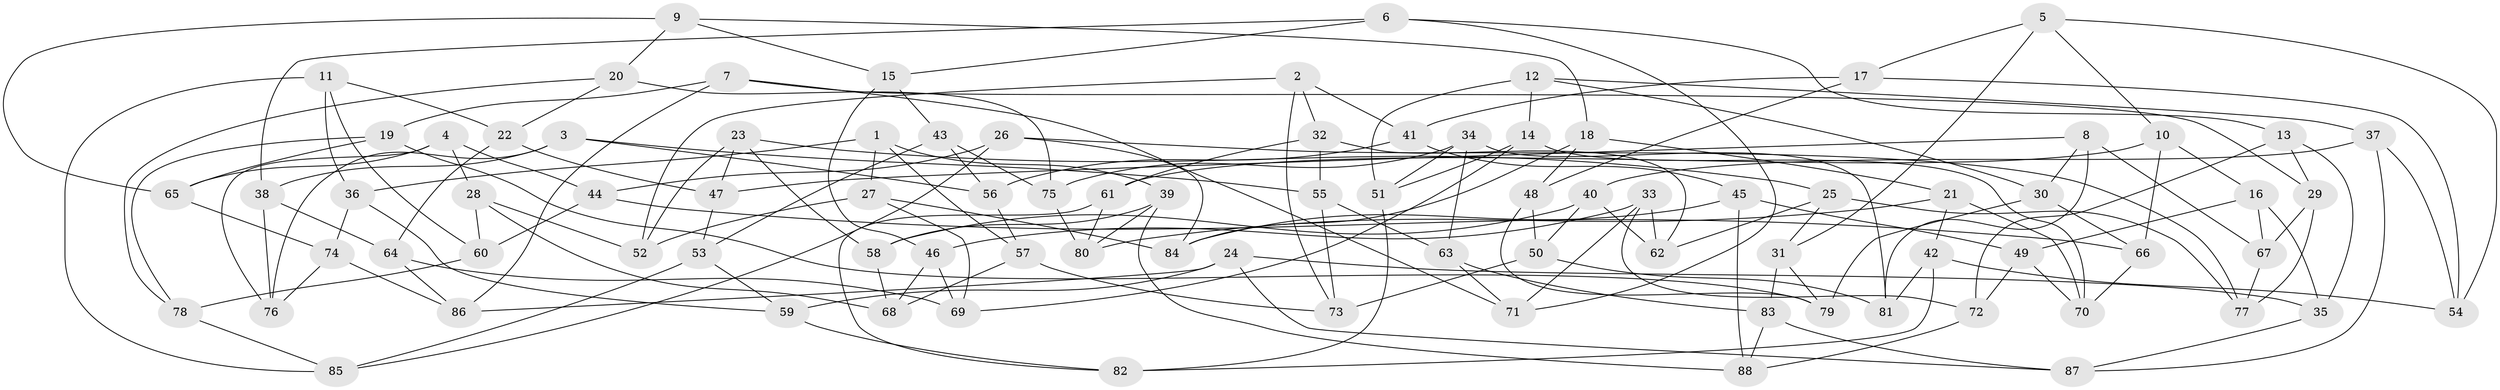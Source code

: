 // coarse degree distribution, {6: 0.49056603773584906, 5: 0.16981132075471697, 4: 0.2830188679245283, 3: 0.05660377358490566}
// Generated by graph-tools (version 1.1) at 2025/38/03/04/25 23:38:10]
// undirected, 88 vertices, 176 edges
graph export_dot {
  node [color=gray90,style=filled];
  1;
  2;
  3;
  4;
  5;
  6;
  7;
  8;
  9;
  10;
  11;
  12;
  13;
  14;
  15;
  16;
  17;
  18;
  19;
  20;
  21;
  22;
  23;
  24;
  25;
  26;
  27;
  28;
  29;
  30;
  31;
  32;
  33;
  34;
  35;
  36;
  37;
  38;
  39;
  40;
  41;
  42;
  43;
  44;
  45;
  46;
  47;
  48;
  49;
  50;
  51;
  52;
  53;
  54;
  55;
  56;
  57;
  58;
  59;
  60;
  61;
  62;
  63;
  64;
  65;
  66;
  67;
  68;
  69;
  70;
  71;
  72;
  73;
  74;
  75;
  76;
  77;
  78;
  79;
  80;
  81;
  82;
  83;
  84;
  85;
  86;
  87;
  88;
  1 -- 36;
  1 -- 57;
  1 -- 39;
  1 -- 27;
  2 -- 41;
  2 -- 52;
  2 -- 73;
  2 -- 32;
  3 -- 38;
  3 -- 55;
  3 -- 56;
  3 -- 76;
  4 -- 44;
  4 -- 28;
  4 -- 76;
  4 -- 65;
  5 -- 10;
  5 -- 54;
  5 -- 17;
  5 -- 31;
  6 -- 13;
  6 -- 71;
  6 -- 15;
  6 -- 38;
  7 -- 29;
  7 -- 86;
  7 -- 71;
  7 -- 19;
  8 -- 47;
  8 -- 67;
  8 -- 30;
  8 -- 81;
  9 -- 20;
  9 -- 65;
  9 -- 15;
  9 -- 18;
  10 -- 61;
  10 -- 16;
  10 -- 66;
  11 -- 36;
  11 -- 22;
  11 -- 60;
  11 -- 85;
  12 -- 37;
  12 -- 30;
  12 -- 14;
  12 -- 51;
  13 -- 29;
  13 -- 35;
  13 -- 72;
  14 -- 70;
  14 -- 69;
  14 -- 51;
  15 -- 46;
  15 -- 43;
  16 -- 35;
  16 -- 67;
  16 -- 49;
  17 -- 41;
  17 -- 54;
  17 -- 48;
  18 -- 84;
  18 -- 21;
  18 -- 48;
  19 -- 78;
  19 -- 79;
  19 -- 65;
  20 -- 75;
  20 -- 78;
  20 -- 22;
  21 -- 42;
  21 -- 80;
  21 -- 70;
  22 -- 64;
  22 -- 47;
  23 -- 58;
  23 -- 52;
  23 -- 47;
  23 -- 25;
  24 -- 35;
  24 -- 87;
  24 -- 59;
  24 -- 86;
  25 -- 31;
  25 -- 77;
  25 -- 62;
  26 -- 84;
  26 -- 44;
  26 -- 85;
  26 -- 77;
  27 -- 69;
  27 -- 84;
  27 -- 52;
  28 -- 52;
  28 -- 68;
  28 -- 60;
  29 -- 67;
  29 -- 77;
  30 -- 66;
  30 -- 79;
  31 -- 83;
  31 -- 79;
  32 -- 55;
  32 -- 61;
  32 -- 62;
  33 -- 71;
  33 -- 72;
  33 -- 46;
  33 -- 62;
  34 -- 81;
  34 -- 63;
  34 -- 75;
  34 -- 51;
  35 -- 87;
  36 -- 59;
  36 -- 74;
  37 -- 40;
  37 -- 87;
  37 -- 54;
  38 -- 64;
  38 -- 76;
  39 -- 58;
  39 -- 88;
  39 -- 80;
  40 -- 50;
  40 -- 62;
  40 -- 58;
  41 -- 56;
  41 -- 45;
  42 -- 81;
  42 -- 54;
  42 -- 82;
  43 -- 75;
  43 -- 53;
  43 -- 56;
  44 -- 66;
  44 -- 60;
  45 -- 84;
  45 -- 88;
  45 -- 49;
  46 -- 69;
  46 -- 68;
  47 -- 53;
  48 -- 79;
  48 -- 50;
  49 -- 70;
  49 -- 72;
  50 -- 73;
  50 -- 81;
  51 -- 82;
  53 -- 59;
  53 -- 85;
  55 -- 63;
  55 -- 73;
  56 -- 57;
  57 -- 73;
  57 -- 68;
  58 -- 68;
  59 -- 82;
  60 -- 78;
  61 -- 80;
  61 -- 82;
  63 -- 83;
  63 -- 71;
  64 -- 86;
  64 -- 69;
  65 -- 74;
  66 -- 70;
  67 -- 77;
  72 -- 88;
  74 -- 86;
  74 -- 76;
  75 -- 80;
  78 -- 85;
  83 -- 88;
  83 -- 87;
}
